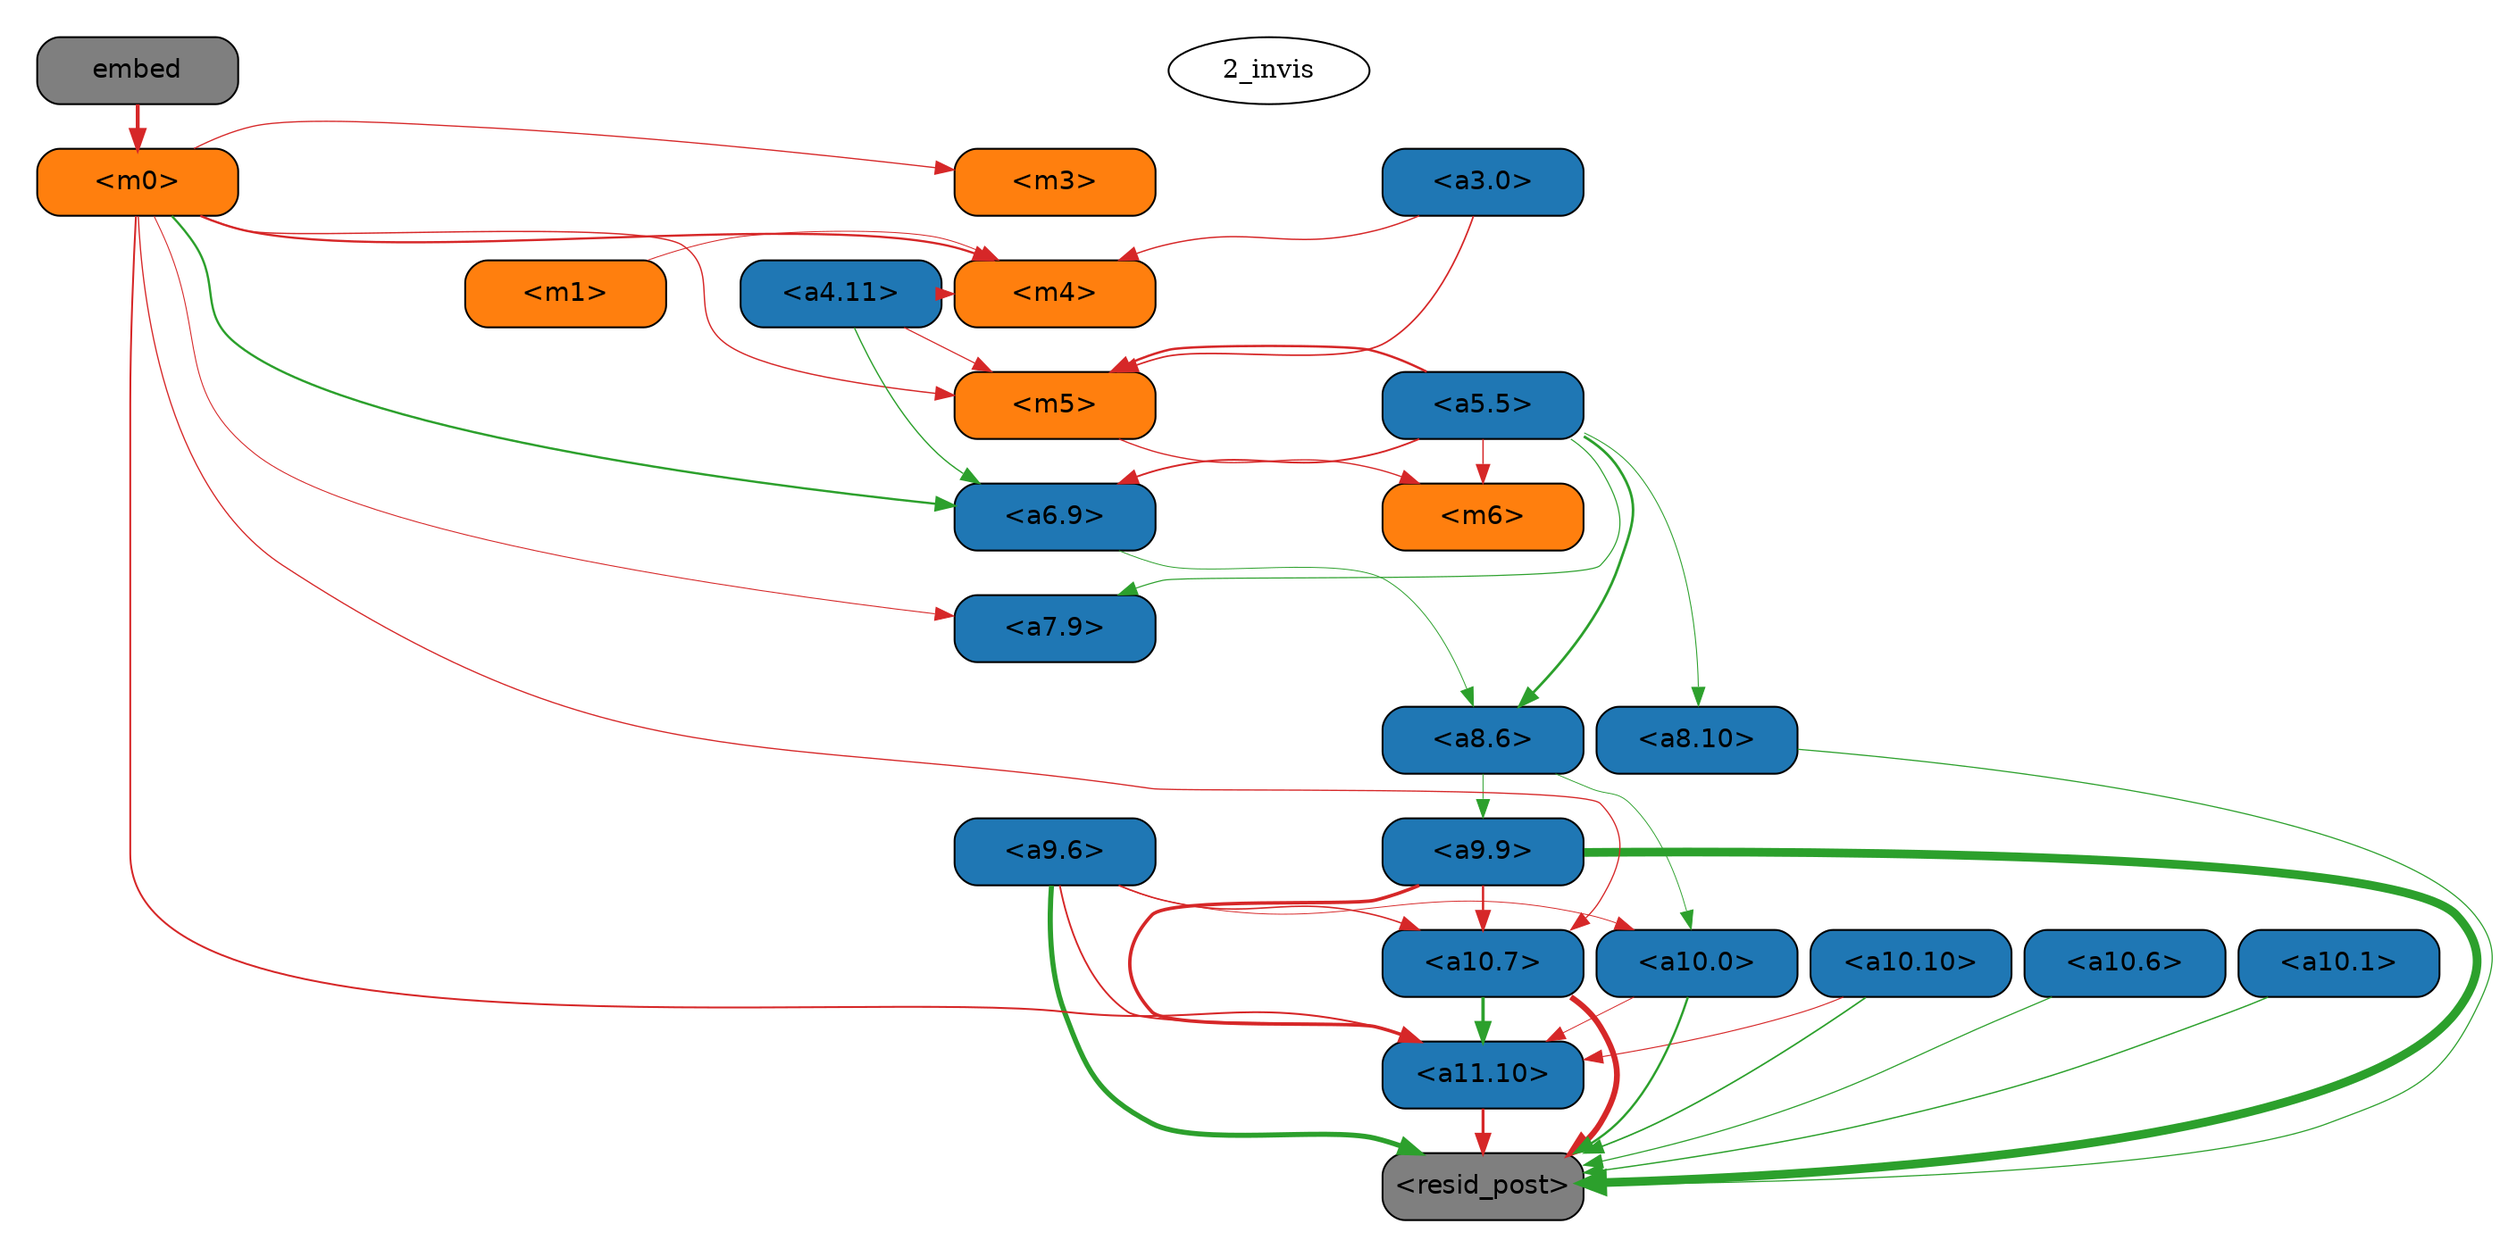 strict digraph root {
	graph [compound=True,
		nodesep=0.1,
		ranksep=0.1
	];
	node [fixedsize=true,
		height=.5,
		width=1.5
	];
	subgraph cluster_6 {
		graph [color=invis,
			rank=same
		];
		"6_invis"	[style=invis];
		"<a6.9>"	[color=black,
			fillcolor="#1f77b4",
			fontname=Helvetica,
			shape=box,
			style="filled, rounded"];
		"<m6>"	[color=black,
			fillcolor="#ff7f0e",
			fontname=Helvetica,
			shape=box,
			style="filled, rounded"];
	}
	subgraph "cluster_-1" {
		graph [color=invis,
			rank=same
		];
		"-1_invis"	[style=invis];
		embed	[color=black,
			fillcolor="#7f7f7f",
			fontname=Helvetica,
			shape=box,
			style="filled, rounded"];
	}
	subgraph cluster_11 {
		graph [color=invis,
			rank=same
		];
		"11_invis"	[style=invis];
		"<a11.10>"	[color=black,
			fillcolor="#1f77b4",
			fontname=Helvetica,
			shape=box,
			style="filled, rounded"];
	}
	subgraph cluster_7 {
		graph [color=invis,
			rank=same
		];
		"7_invis"	[style=invis];
		"<a7.9>"	[color=black,
			fillcolor="#1f77b4",
			fontname=Helvetica,
			shape=box,
			style="filled, rounded"];
	}
	subgraph cluster_9 {
		graph [color=invis,
			rank=same
		];
		"9_invis"	[style=invis];
		"<a9.9>"	[color=black,
			fillcolor="#1f77b4",
			fontname=Helvetica,
			shape=box,
			style="filled, rounded"];
		"<a9.6>"	[color=black,
			fillcolor="#1f77b4",
			fontname=Helvetica,
			shape=box,
			style="filled, rounded"];
	}
	subgraph cluster_8 {
		graph [color=invis,
			rank=same
		];
		"8_invis"	[style=invis];
		"<a8.10>"	[color=black,
			fillcolor="#1f77b4",
			fontname=Helvetica,
			shape=box,
			style="filled, rounded"];
		"<a8.6>"	[color=black,
			fillcolor="#1f77b4",
			fontname=Helvetica,
			shape=box,
			style="filled, rounded"];
	}
	subgraph cluster_12 {
		graph [color=invis,
			rank=same
		];
		"12_invis"	[style=invis];
		"<resid_post>"	[color=black,
			fillcolor="#7f7f7f",
			fontname=Helvetica,
			shape=box,
			style="filled, rounded"];
	}
	subgraph cluster_3 {
		graph [color=invis,
			rank=same
		];
		"3_invis"	[style=invis];
		"<a3.0>"	[color=black,
			fillcolor="#1f77b4",
			fontname=Helvetica,
			shape=box,
			style="filled, rounded"];
		"<m3>"	[color=black,
			fillcolor="#ff7f0e",
			fontname=Helvetica,
			shape=box,
			style="filled, rounded"];
	}
	subgraph cluster_1 {
		graph [color=invis,
			rank=same
		];
		"1_invis"	[style=invis];
		"<m1>"	[color=black,
			fillcolor="#ff7f0e",
			fontname=Helvetica,
			shape=box,
			style="filled, rounded"];
	}
	subgraph cluster_0 {
		graph [color=invis,
			rank=same
		];
		"0_invis"	[style=invis];
		"<m0>"	[color=black,
			fillcolor="#ff7f0e",
			fontname=Helvetica,
			shape=box,
			style="filled, rounded"];
	}
	subgraph cluster_10 {
		graph [color=invis,
			rank=same
		];
		"10_invis"	[style=invis];
		"<a10.10>"	[color=black,
			fillcolor="#1f77b4",
			fontname=Helvetica,
			shape=box,
			style="filled, rounded"];
		"<a10.7>"	[color=black,
			fillcolor="#1f77b4",
			fontname=Helvetica,
			shape=box,
			style="filled, rounded"];
		"<a10.6>"	[color=black,
			fillcolor="#1f77b4",
			fontname=Helvetica,
			shape=box,
			style="filled, rounded"];
		"<a10.1>"	[color=black,
			fillcolor="#1f77b4",
			fontname=Helvetica,
			shape=box,
			style="filled, rounded"];
		"<a10.0>"	[color=black,
			fillcolor="#1f77b4",
			fontname=Helvetica,
			shape=box,
			style="filled, rounded"];
	}
	subgraph cluster_4 {
		graph [color=invis,
			rank=same
		];
		"4_invis"	[style=invis];
		"<a4.11>"	[color=black,
			fillcolor="#1f77b4",
			fontname=Helvetica,
			shape=box,
			style="filled, rounded"];
		"<m4>"	[color=black,
			fillcolor="#ff7f0e",
			fontname=Helvetica,
			shape=box,
			style="filled, rounded"];
	}
	subgraph cluster_5 {
		graph [color=invis,
			rank=same
		];
		"5_invis"	[style=invis];
		"<a5.5>"	[color=black,
			fillcolor="#1f77b4",
			fontname=Helvetica,
			shape=box,
			style="filled, rounded"];
		"<m5>"	[color=black,
			fillcolor="#ff7f0e",
			fontname=Helvetica,
			shape=box,
			style="filled, rounded"];
	}
	"-1_invis" -> "0_invis"	[style=invis,
		weight=1000];
	"11_invis" -> "12_invis"	[style=invis,
		weight=1000];
	"10_invis" -> "11_invis"	[style=invis,
		weight=1000];
	"9_invis" -> "10_invis"	[style=invis,
		weight=1000];
	"8_invis" -> "9_invis"	[style=invis,
		weight=1000];
	"7_invis" -> "8_invis"	[style=invis,
		weight=1000];
	"6_invis" -> "7_invis"	[style=invis,
		weight=1000];
	"5_invis" -> "6_invis"	[style=invis,
		weight=1000];
	"4_invis" -> "5_invis"	[style=invis,
		weight=1000];
	"3_invis" -> "4_invis"	[style=invis,
		weight=1000];
	"2_invis" -> "3_invis"	[style=invis,
		weight=1000];
	"0_invis" -> "1_invis"	[style=invis,
		weight=1000];
	"<a11.10>" -> "<resid_post>"	[color="#d62728",
		minlen=0.5,
		penwidth=1.5825930833816528,
		weight=10];
	"<a10.10>" -> "<a11.10>"	[color="#d62728",
		minlen=0.5,
		penwidth=0.5606559813022614,
		weight=10];
	"<a10.10>" -> "<resid_post>"	[color="#2ca02c",
		minlen=0.5,
		penwidth=0.8626594841480255,
		weight=10];
	"<a10.7>" -> "<a11.10>"	[color="#2ca02c",
		minlen=0.5,
		penwidth=1.8107432126998901,
		weight=10];
	"<a10.7>" -> "<resid_post>"	[color="#d62728",
		minlen=0.5,
		penwidth=3.131249785423279,
		weight=10];
	"<a10.6>" -> "<resid_post>"	[color="#2ca02c",
		minlen=0.5,
		penwidth=0.6310457289218903,
		weight=10];
	"<a10.1>" -> "<resid_post>"	[color="#2ca02c",
		minlen=0.5,
		penwidth=0.7274635881185532,
		weight=10];
	"<a10.0>" -> "<a11.10>"	[color="#d62728",
		minlen=0.5,
		penwidth=0.4824739694595337,
		weight=10];
	"<a10.0>" -> "<resid_post>"	[color="#2ca02c",
		minlen=0.5,
		penwidth=1.2222023606300354,
		weight=10];
	"<a9.9>" -> "<a11.10>"	[color="#d62728",
		minlen=0.5,
		penwidth=1.853069543838501,
		weight=10];
	"<a9.9>" -> "<resid_post>"	[color="#2ca02c",
		minlen=0.5,
		penwidth=4.690706491470337,
		weight=10];
	"<a9.9>" -> "<a10.7>"	[color="#d62728",
		minlen=0.5,
		penwidth=1.2427040934562683,
		weight=10];
	"<a9.6>" -> "<a11.10>"	[color="#d62728",
		minlen=0.5,
		penwidth=0.9467948377132416,
		weight=10];
	"<a9.6>" -> "<resid_post>"	[color="#2ca02c",
		minlen=0.5,
		penwidth=2.7497241497039795,
		weight=10];
	"<a9.6>" -> "<a10.7>"	[color="#d62728",
		minlen=0.5,
		penwidth=0.7953741252422333,
		weight=10];
	"<a9.6>" -> "<a10.0>"	[color="#d62728",
		minlen=0.5,
		penwidth=0.4641055762767792,
		weight=10];
	"<a8.10>" -> "<resid_post>"	[color="#2ca02c",
		minlen=0.5,
		penwidth=0.6318946480751038,
		weight=10];
	"<m0>" -> "<a11.10>"	[color="#d62728",
		minlen=0.5,
		penwidth=0.9978741109371185,
		weight=10];
	"<m0>" -> "<a10.7>"	[color="#d62728",
		minlen=0.5,
		penwidth=0.6646078079938889,
		weight=10];
	"<m0>" -> "<a6.9>"	[color="#2ca02c",
		minlen=0.5,
		penwidth=1.2041412591934204,
		weight=10];
	"<m0>" -> "<a7.9>"	[color="#d62728",
		minlen=0.5,
		penwidth=0.5246931463479996,
		weight=10];
	"<m0>" -> "<m5>"	[color="#d62728",
		minlen=0.5,
		penwidth=0.7193899601697922,
		weight=10];
	"<m0>" -> "<m4>"	[color="#d62728",
		minlen=0.5,
		penwidth=1.1780669689178467,
		weight=10];
	"<m0>" -> "<m3>"	[color="#d62728",
		minlen=0.5,
		penwidth=0.6635952293872833,
		weight=10];
	"<a8.6>" -> "<a10.0>"	[color="#2ca02c",
		minlen=0.5,
		penwidth=0.45996107161045074,
		weight=10];
	"<a8.6>" -> "<a9.9>"	[color="#2ca02c",
		minlen=0.5,
		penwidth=0.4799826443195343,
		weight=10];
	"<a5.5>" -> "<a8.10>"	[color="#2ca02c",
		minlen=0.5,
		penwidth=0.5228234678506851,
		weight=10];
	"<a5.5>" -> "<a8.6>"	[color="#2ca02c",
		minlen=0.5,
		penwidth=1.408610075712204,
		weight=10];
	"<a5.5>" -> "<a6.9>"	[color="#d62728",
		minlen=0.5,
		penwidth=0.9683430790901184,
		weight=10];
	"<a5.5>" -> "<a7.9>"	[color="#2ca02c",
		minlen=0.5,
		penwidth=0.6001489609479904,
		weight=10];
	"<a5.5>" -> "<m5>"	[color="#d62728",
		minlen=0.5,
		penwidth=1.2593151926994324,
		weight=10];
	"<a5.5>" -> "<m6>"	[color="#d62728",
		minlen=0.5,
		penwidth=0.7410137504339218,
		weight=10];
	"<a6.9>" -> "<a8.6>"	[color="#2ca02c",
		minlen=0.5,
		penwidth=0.48210275173187256,
		weight=10];
	"<m5>" -> "<m6>"	[color="#d62728",
		minlen=0.5,
		penwidth=0.6870489120483398,
		weight=10];
	"<a4.11>" -> "<a6.9>"	[color="#2ca02c",
		minlen=0.5,
		penwidth=0.704516664147377,
		weight=10];
	"<a4.11>" -> "<m5>"	[color="#d62728",
		minlen=0.5,
		penwidth=0.6142972558736801,
		weight=10];
	"<a4.11>" -> "<m4>"	[color="#d62728",
		minlen=0.5,
		penwidth=0.4727476090192795,
		weight=10];
	"<a3.0>" -> "<m5>"	[color="#d62728",
		minlen=0.5,
		penwidth=0.8649730682373047,
		weight=10];
	"<a3.0>" -> "<m4>"	[color="#d62728",
		minlen=0.5,
		penwidth=0.7345721125602722,
		weight=10];
	"<m1>" -> "<m4>"	[color="#d62728",
		minlen=0.5,
		penwidth=0.5003520548343658,
		weight=10];
	embed -> "<m0>"	[color="#d62728",
		minlen=0.5,
		penwidth=2.085775136947632,
		weight=10];
}
